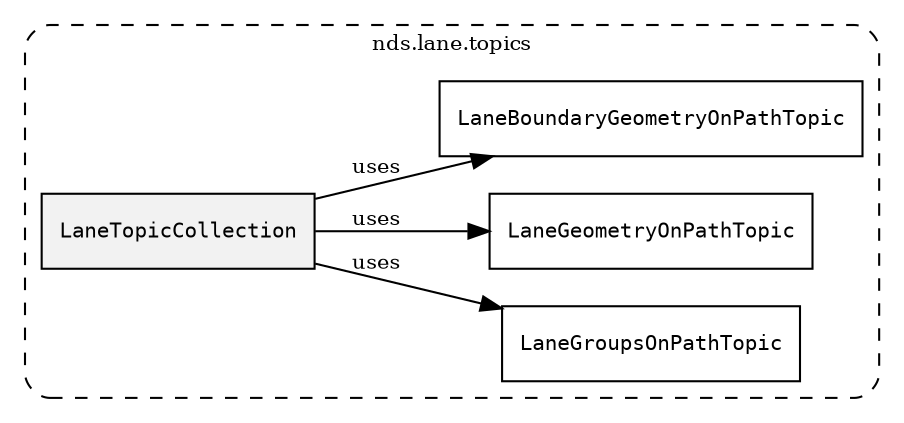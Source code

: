 /**
 * This dot file creates symbol collaboration diagram for LaneTopicCollection.
 */
digraph ZSERIO
{
    node [shape=box, fontsize=10];
    rankdir="LR";
    fontsize=10;
    tooltip="LaneTopicCollection collaboration diagram";

    subgraph "cluster_nds.lane.topics"
    {
        style="dashed, rounded";
        label="nds.lane.topics";
        tooltip="Package nds.lane.topics";
        href="../../../content/packages/nds.lane.topics.html#Package-nds-lane-topics";
        target="_parent";

        "LaneTopicCollection" [style="filled", fillcolor="#0000000D", target="_parent", label=<<font face="monospace"><table align="center" border="0" cellspacing="0" cellpadding="0"><tr><td href="../../../content/packages/nds.lane.topics.html#Pubsub-LaneTopicCollection" title="Pubsub defined in nds.lane.topics">LaneTopicCollection</td></tr></table></font>>];
        "LaneGroupsOnPathTopic" [target="_parent", label=<<font face="monospace"><table align="center" border="0" cellspacing="0" cellpadding="0"><tr><td href="../../../content/packages/nds.lane.topics.html#Structure-LaneGroupsOnPathTopic" title="Structure defined in nds.lane.topics">LaneGroupsOnPathTopic</td></tr></table></font>>];
        "LaneGeometryOnPathTopic" [target="_parent", label=<<font face="monospace"><table align="center" border="0" cellspacing="0" cellpadding="0"><tr><td href="../../../content/packages/nds.lane.topics.html#Structure-LaneGeometryOnPathTopic" title="Structure defined in nds.lane.topics">LaneGeometryOnPathTopic</td></tr></table></font>>];
        "LaneBoundaryGeometryOnPathTopic" [target="_parent", label=<<font face="monospace"><table align="center" border="0" cellspacing="0" cellpadding="0"><tr><td href="../../../content/packages/nds.lane.topics.html#Structure-LaneBoundaryGeometryOnPathTopic" title="Structure defined in nds.lane.topics">LaneBoundaryGeometryOnPathTopic</td></tr></table></font>>];
    }

    "LaneTopicCollection" -> "LaneGroupsOnPathTopic" [label="uses", fontsize=10];
    "LaneTopicCollection" -> "LaneGeometryOnPathTopic" [label="uses", fontsize=10];
    "LaneTopicCollection" -> "LaneBoundaryGeometryOnPathTopic" [label="uses", fontsize=10];
}
